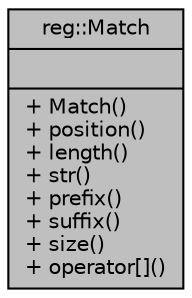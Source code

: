 digraph "reg::Match"
{
 // LATEX_PDF_SIZE
  edge [fontname="Helvetica",fontsize="10",labelfontname="Helvetica",labelfontsize="10"];
  node [fontname="Helvetica",fontsize="10",shape=record];
  Node1 [label="{reg::Match\n||+ Match()\l+ position()\l+ length()\l+ str()\l+ prefix()\l+ suffix()\l+ size()\l+ operator[]()\l}",height=0.2,width=0.4,color="black", fillcolor="grey75", style="filled", fontcolor="black",tooltip=" "];
}
